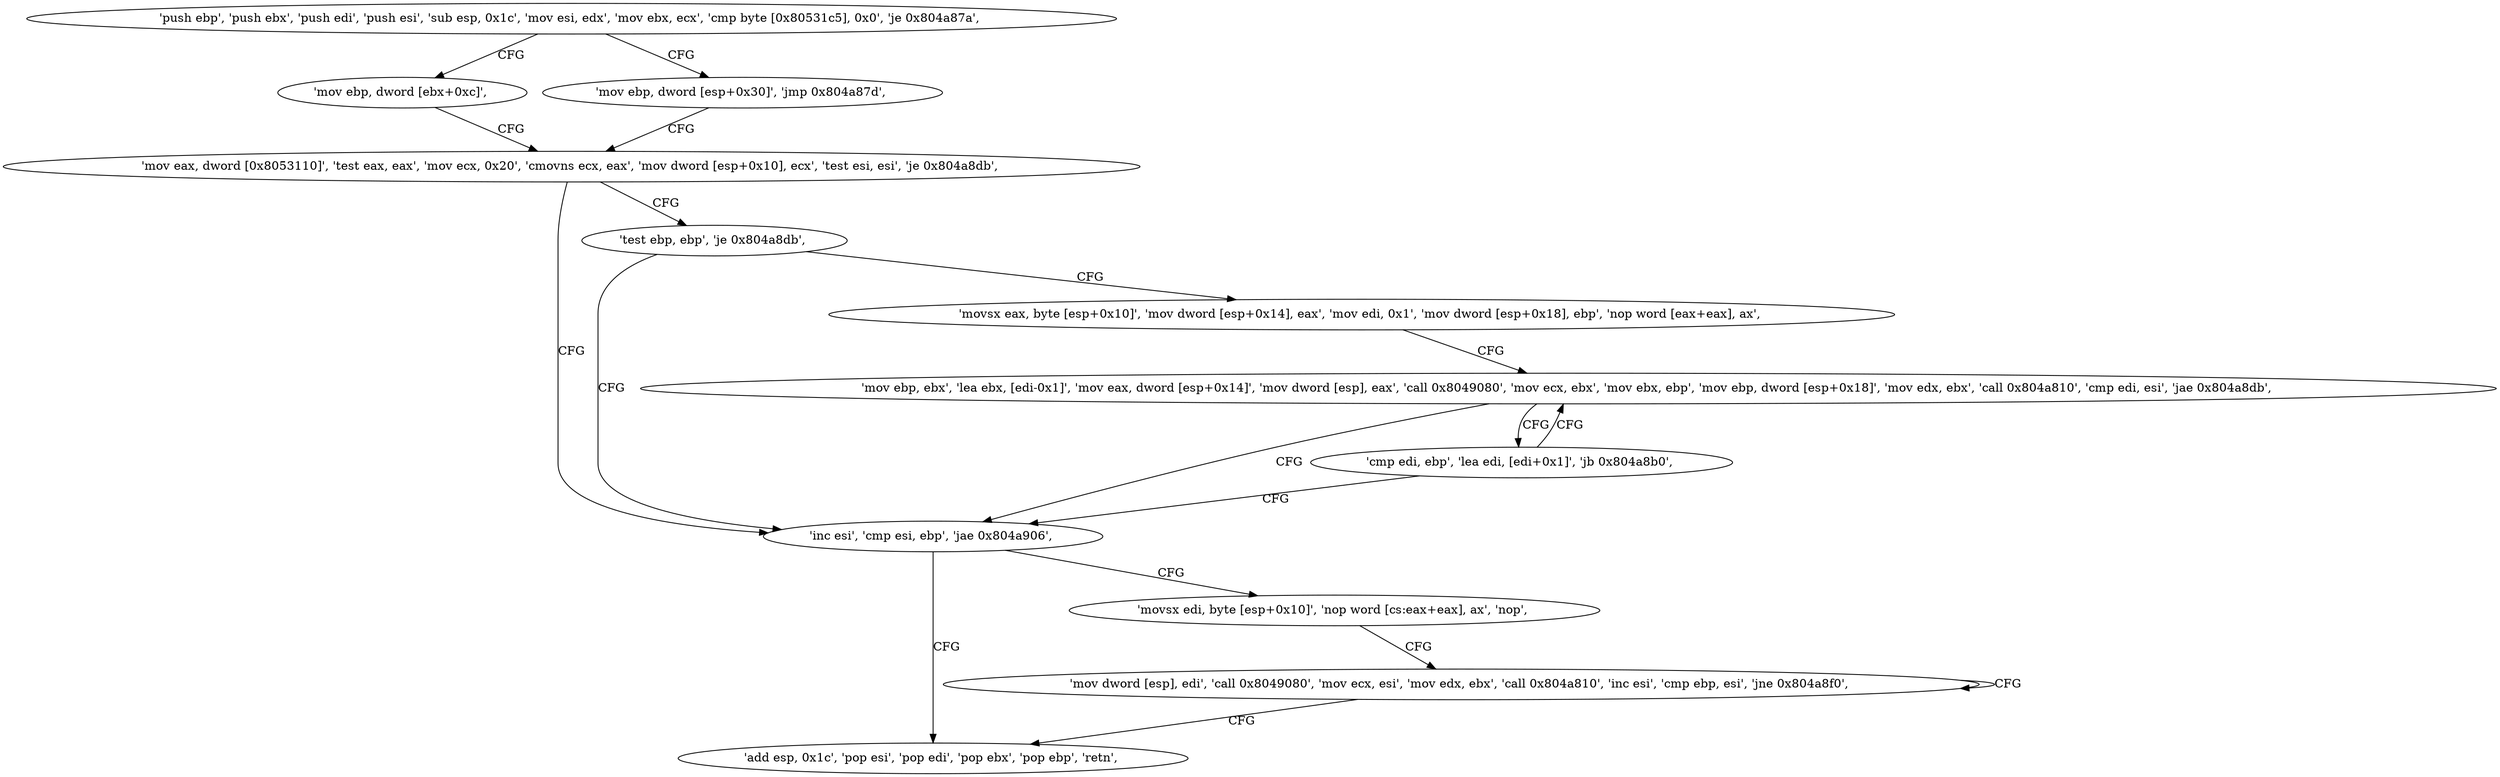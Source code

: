 digraph "func" {
"134522976" [label = "'push ebp', 'push ebx', 'push edi', 'push esi', 'sub esp, 0x1c', 'mov esi, edx', 'mov ebx, ecx', 'cmp byte [0x80531c5], 0x0', 'je 0x804a87a', " ]
"134523002" [label = "'mov ebp, dword [ebx+0xc]', " ]
"134522996" [label = "'mov ebp, dword [esp+0x30]', 'jmp 0x804a87d', " ]
"134523005" [label = "'mov eax, dword [0x8053110]', 'test eax, eax', 'mov ecx, 0x20', 'cmovns ecx, eax', 'mov dword [esp+0x10], ecx', 'test esi, esi', 'je 0x804a8db', " ]
"134523099" [label = "'inc esi', 'cmp esi, ebp', 'jae 0x804a906', " ]
"134523142" [label = "'add esp, 0x1c', 'pop esi', 'pop edi', 'pop ebx', 'pop ebp', 'retn', " ]
"134523104" [label = "'movsx edi, byte [esp+0x10]', 'nop word [cs:eax+eax], ax', 'nop', " ]
"134523028" [label = "'test ebp, ebp', 'je 0x804a8db', " ]
"134523032" [label = "'movsx eax, byte [esp+0x10]', 'mov dword [esp+0x14], eax', 'mov edi, 0x1', 'mov dword [esp+0x18], ebp', 'nop word [eax+eax], ax', " ]
"134523120" [label = "'mov dword [esp], edi', 'call 0x8049080', 'mov ecx, esi', 'mov edx, ebx', 'call 0x804a810', 'inc esi', 'cmp ebp, esi', 'jne 0x804a8f0', " ]
"134523056" [label = "'mov ebp, ebx', 'lea ebx, [edi-0x1]', 'mov eax, dword [esp+0x14]', 'mov dword [esp], eax', 'call 0x8049080', 'mov ecx, ebx', 'mov ebx, ebp', 'mov ebp, dword [esp+0x18]', 'mov edx, ebx', 'call 0x804a810', 'cmp edi, esi', 'jae 0x804a8db', " ]
"134523092" [label = "'cmp edi, ebp', 'lea edi, [edi+0x1]', 'jb 0x804a8b0', " ]
"134522976" -> "134523002" [ label = "CFG" ]
"134522976" -> "134522996" [ label = "CFG" ]
"134523002" -> "134523005" [ label = "CFG" ]
"134522996" -> "134523005" [ label = "CFG" ]
"134523005" -> "134523099" [ label = "CFG" ]
"134523005" -> "134523028" [ label = "CFG" ]
"134523099" -> "134523142" [ label = "CFG" ]
"134523099" -> "134523104" [ label = "CFG" ]
"134523104" -> "134523120" [ label = "CFG" ]
"134523028" -> "134523099" [ label = "CFG" ]
"134523028" -> "134523032" [ label = "CFG" ]
"134523032" -> "134523056" [ label = "CFG" ]
"134523120" -> "134523120" [ label = "CFG" ]
"134523120" -> "134523142" [ label = "CFG" ]
"134523056" -> "134523099" [ label = "CFG" ]
"134523056" -> "134523092" [ label = "CFG" ]
"134523092" -> "134523056" [ label = "CFG" ]
"134523092" -> "134523099" [ label = "CFG" ]
}
